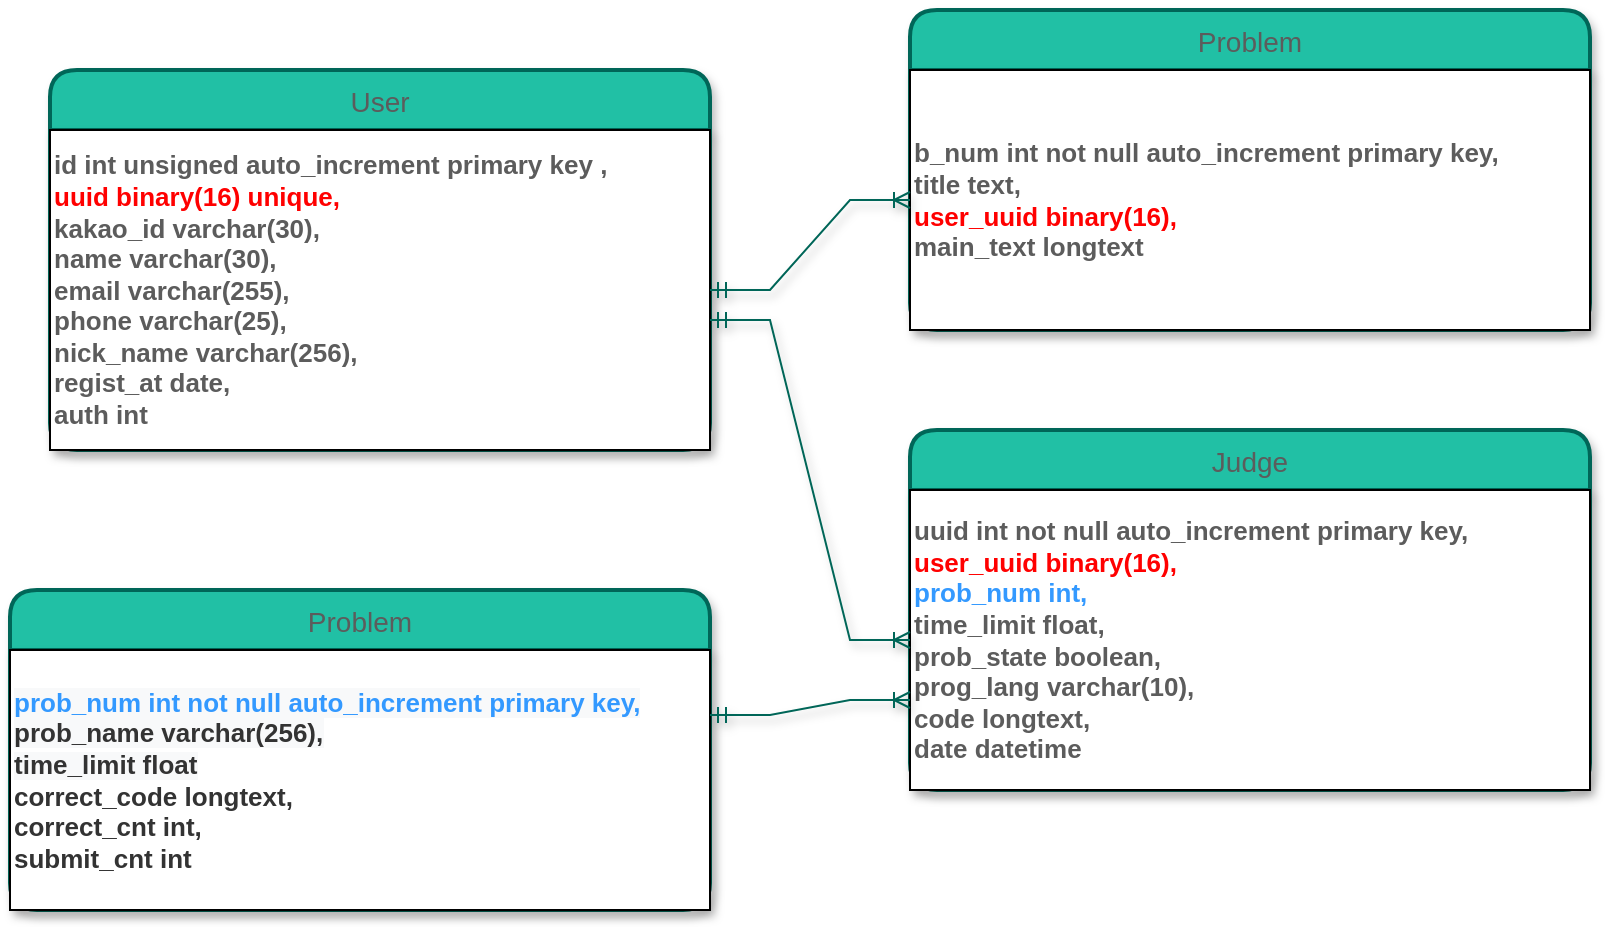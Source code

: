 <mxfile version="20.6.0" type="device"><diagram id="Athm4Xoyr03_HgBdIxYT" name="페이지-1"><mxGraphModel dx="1251" dy="750" grid="1" gridSize="10" guides="1" tooltips="1" connect="1" arrows="1" fold="1" page="1" pageScale="1" pageWidth="827" pageHeight="1169" math="0" shadow="0"><root><mxCell id="0"/><mxCell id="1" parent="0"/><mxCell id="JXrApCkvA1infetjcOhq-44" value="User" style="swimlane;childLayout=stackLayout;horizontal=1;startSize=30;horizontalStack=0;rounded=1;fontSize=14;fontStyle=0;strokeWidth=2;resizeParent=0;resizeLast=1;shadow=1;dashed=0;align=center;fillColor=#21C0A5;strokeColor=#006658;fontColor=#5C5C5C;" parent="1" vertex="1"><mxGeometry x="50" y="390" width="330" height="190" as="geometry"><mxRectangle x="90" y="390" width="70" height="30" as="alternateBounds"/></mxGeometry></mxCell><mxCell id="PaIBQqcdKbbaV4iRUl5U-17" value="&lt;b&gt;&lt;span style=&quot;color: rgb(92, 92, 92); font-size: 13px;&quot;&gt;id int unsigned auto_increment primary key ,&lt;/span&gt;&lt;br style=&quot;padding: 0px; margin: 0px; color: rgb(92, 92, 92); font-size: 13px;&quot;&gt;&lt;span style=&quot;font-size: 13px;&quot;&gt;uuid binary(16) unique,&lt;/span&gt;&lt;br style=&quot;padding: 0px; margin: 0px; font-size: 13px;&quot;&gt;&lt;span style=&quot;color: rgb(92, 92, 92); font-size: 13px;&quot;&gt;kakao_id varchar(30),&lt;/span&gt;&lt;br style=&quot;padding: 0px; margin: 0px; color: rgb(92, 92, 92); font-size: 13px;&quot;&gt;&lt;span style=&quot;color: rgb(92, 92, 92); font-size: 13px;&quot;&gt;name varchar(30),&lt;/span&gt;&lt;br style=&quot;padding: 0px; margin: 0px; color: rgb(92, 92, 92); font-size: 13px;&quot;&gt;&lt;span style=&quot;color: rgb(92, 92, 92); font-size: 13px;&quot;&gt;email varchar(255),&lt;/span&gt;&lt;br style=&quot;padding: 0px; margin: 0px; color: rgb(92, 92, 92); font-size: 13px;&quot;&gt;&lt;span style=&quot;color: rgb(92, 92, 92); font-size: 13px;&quot;&gt;phone varchar(25),&lt;/span&gt;&lt;br style=&quot;padding: 0px; margin: 0px; color: rgb(92, 92, 92); font-size: 13px;&quot;&gt;&lt;span style=&quot;color: rgb(92, 92, 92); font-size: 13px;&quot;&gt;nick_name varchar(256),&lt;/span&gt;&lt;br style=&quot;padding: 0px; margin: 0px; color: rgb(92, 92, 92); font-size: 13px;&quot;&gt;&lt;span style=&quot;color: rgb(92, 92, 92); font-size: 13px;&quot;&gt;regist_at date,&lt;/span&gt;&lt;br style=&quot;padding: 0px; margin: 0px; color: rgb(92, 92, 92); font-size: 13px;&quot;&gt;&lt;span style=&quot;color: rgb(92, 92, 92); font-size: 13px;&quot;&gt;auth int&lt;/span&gt;&lt;/b&gt;" style="rounded=0;whiteSpace=wrap;html=1;fontColor=#FF0000;align=left;shadow=1;" parent="JXrApCkvA1infetjcOhq-44" vertex="1"><mxGeometry y="30" width="330" height="160" as="geometry"/></mxCell><mxCell id="JXrApCkvA1infetjcOhq-47" value="Judge" style="swimlane;childLayout=stackLayout;horizontal=1;startSize=30;horizontalStack=0;rounded=1;fontSize=14;fontStyle=0;strokeWidth=2;resizeParent=0;resizeLast=1;shadow=1;dashed=0;align=center;fillColor=#21C0A5;strokeColor=#006658;fontColor=#5C5C5C;" parent="1" vertex="1"><mxGeometry x="480" y="570" width="340" height="180" as="geometry"><mxRectangle x="480" y="395" width="80" height="30" as="alternateBounds"/></mxGeometry></mxCell><mxCell id="PaIBQqcdKbbaV4iRUl5U-18" value="&lt;b&gt;&lt;span style=&quot;color: rgb(92, 92, 92); font-size: 13px;&quot;&gt;uuid int not null auto_increment primary key,&lt;/span&gt;&lt;br style=&quot;color: rgb(92, 92, 92); font-size: 13px;&quot;&gt;&lt;span style=&quot;font-size: 13px;&quot;&gt;user_uuid binary(16),&amp;nbsp;&lt;/span&gt;&lt;br style=&quot;font-size: 13px;&quot;&gt;&lt;font color=&quot;#3399ff&quot;&gt;&lt;span style=&quot;font-size: 13px;&quot;&gt;prob_num int,&lt;/span&gt;&lt;br style=&quot;font-size: 13px;&quot;&gt;&lt;/font&gt;&lt;span style=&quot;color: rgb(92, 92, 92); font-size: 13px;&quot;&gt;time_limit float,&lt;/span&gt;&lt;br style=&quot;color: rgb(92, 92, 92); font-size: 13px;&quot;&gt;&lt;span style=&quot;color: rgb(92, 92, 92); font-size: 13px;&quot;&gt;prob_state boolean,&lt;/span&gt;&lt;br style=&quot;color: rgb(92, 92, 92); font-size: 13px;&quot;&gt;&lt;span style=&quot;color: rgb(92, 92, 92); font-size: 13px;&quot;&gt;prog_lang varchar(10),&lt;/span&gt;&lt;br style=&quot;color: rgb(92, 92, 92); font-size: 13px;&quot;&gt;&lt;span style=&quot;color: rgb(92, 92, 92); font-size: 13px;&quot;&gt;code longtext,&lt;/span&gt;&lt;br style=&quot;color: rgb(92, 92, 92); font-size: 13px;&quot;&gt;&lt;span style=&quot;color: rgb(92, 92, 92); font-size: 13px;&quot;&gt;date datetime&lt;/span&gt;&lt;/b&gt;" style="rounded=0;whiteSpace=wrap;html=1;fontColor=#FF0000;align=left;shadow=1;" parent="JXrApCkvA1infetjcOhq-47" vertex="1"><mxGeometry y="30" width="340" height="150" as="geometry"/></mxCell><mxCell id="JXrApCkvA1infetjcOhq-50" value="Problem" style="swimlane;childLayout=stackLayout;horizontal=1;startSize=30;horizontalStack=0;rounded=1;fontSize=14;fontStyle=0;strokeWidth=2;resizeParent=0;resizeLast=1;shadow=1;dashed=0;align=center;fillColor=#21C0A5;strokeColor=#006658;fontColor=#5C5C5C;" parent="1" vertex="1"><mxGeometry x="30" y="650" width="350" height="160" as="geometry"/></mxCell><mxCell id="PaIBQqcdKbbaV4iRUl5U-23" value="&lt;span style=&quot;font-family: Helvetica; font-size: 13px; font-style: normal; font-variant-ligatures: normal; font-variant-caps: normal; letter-spacing: normal; orphans: 2; text-indent: 0px; text-transform: none; widows: 2; word-spacing: 0px; -webkit-text-stroke-width: 0px; background-color: rgb(248, 249, 250); text-decoration-thickness: initial; text-decoration-style: initial; text-decoration-color: initial; float: none; display: inline !important;&quot;&gt;prob_num int not null auto_increment primary key,&lt;/span&gt;&lt;br style=&quot;padding: 0px; margin: 0px; font-family: Helvetica; font-size: 13px; font-style: normal; font-variant-ligatures: normal; font-variant-caps: normal; letter-spacing: normal; orphans: 2; text-indent: 0px; text-transform: none; widows: 2; word-spacing: 0px; -webkit-text-stroke-width: 0px; background-color: rgb(248, 249, 250); text-decoration-thickness: initial; text-decoration-style: initial; text-decoration-color: initial;&quot;&gt;&lt;span style=&quot;color: rgb(51, 51, 51); font-family: Helvetica; font-size: 13px; font-style: normal; font-variant-ligatures: normal; font-variant-caps: normal; letter-spacing: normal; orphans: 2; text-indent: 0px; text-transform: none; widows: 2; word-spacing: 0px; -webkit-text-stroke-width: 0px; background-color: rgb(248, 249, 250); text-decoration-thickness: initial; text-decoration-style: initial; text-decoration-color: initial; float: none; display: inline !important;&quot;&gt;prob_name varchar(256),&lt;/span&gt;&lt;br style=&quot;padding: 0px; margin: 0px; font-family: Helvetica; font-size: 13px; font-style: normal; font-variant-ligatures: normal; font-variant-caps: normal; letter-spacing: normal; orphans: 2; text-indent: 0px; text-transform: none; widows: 2; word-spacing: 0px; -webkit-text-stroke-width: 0px; background-color: rgb(248, 249, 250); text-decoration-thickness: initial; text-decoration-style: initial; text-decoration-color: initial;&quot;&gt;&lt;span style=&quot;orphans: 2; text-indent: 0px; widows: 2; background-color: rgb(248, 249, 250); text-decoration-thickness: initial; text-decoration-style: initial; text-decoration-color: initial; float: none; display: inline !important;&quot;&gt;&lt;font color=&quot;#333333&quot;&gt;&lt;span style=&quot;font-size: 13px;&quot;&gt;time_limit float&lt;/span&gt;&lt;/font&gt;&lt;br&gt;&lt;div style=&quot;&quot;&gt;&lt;font color=&quot;#333333&quot;&gt;&lt;span style=&quot;font-size: 13px;&quot;&gt;correct_code longtext,&lt;/span&gt;&lt;/font&gt;&lt;/div&gt;&lt;div style=&quot;&quot;&gt;&lt;font color=&quot;#333333&quot;&gt;&lt;span style=&quot;font-size: 13px;&quot;&gt;correct_cnt int,&lt;/span&gt;&lt;/font&gt;&lt;/div&gt;&lt;div style=&quot;&quot;&gt;&lt;font color=&quot;#333333&quot;&gt;&lt;span style=&quot;font-size: 13px;&quot;&gt;submit_cnt int&lt;/span&gt;&lt;/font&gt;&lt;/div&gt;&lt;/span&gt;" style="rounded=0;whiteSpace=wrap;html=1;fontColor=#3399FF;fontStyle=1;align=left;shadow=1;" parent="JXrApCkvA1infetjcOhq-50" vertex="1"><mxGeometry y="30" width="350" height="130" as="geometry"/></mxCell><mxCell id="JXrApCkvA1infetjcOhq-57" value="" style="edgeStyle=entityRelationEdgeStyle;fontSize=12;html=1;endArrow=ERoneToMany;startArrow=ERmandOne;rounded=0;exitX=1;exitY=0.5;exitDx=0;exitDy=0;entryX=0;entryY=0.5;entryDx=0;entryDy=0;strokeColor=#006658;fontColor=#5C5C5C;shadow=1;" parent="1" target="PaIBQqcdKbbaV4iRUl5U-18" edge="1"><mxGeometry width="100" height="100" relative="1" as="geometry"><mxPoint x="380" y="515" as="sourcePoint"/><mxPoint x="480" y="500" as="targetPoint"/></mxGeometry></mxCell><mxCell id="JXrApCkvA1infetjcOhq-58" value="" style="edgeStyle=entityRelationEdgeStyle;fontSize=12;html=1;endArrow=ERoneToMany;startArrow=ERmandOne;rounded=0;exitX=1;exitY=0.25;exitDx=0;exitDy=0;entryX=0;entryY=0.75;entryDx=0;entryDy=0;strokeColor=#006658;fontColor=#5C5C5C;shadow=1;" parent="1" source="PaIBQqcdKbbaV4iRUl5U-23" target="JXrApCkvA1infetjcOhq-47" edge="1"><mxGeometry width="100" height="100" relative="1" as="geometry"><mxPoint x="380" y="710" as="sourcePoint"/><mxPoint x="490" y="510" as="targetPoint"/></mxGeometry></mxCell><mxCell id="5z4SMAi-0-eBFGhHsVfY-2" value="Problem" style="swimlane;childLayout=stackLayout;horizontal=1;startSize=30;horizontalStack=0;rounded=1;fontSize=14;fontStyle=0;strokeWidth=2;resizeParent=0;resizeLast=1;shadow=1;dashed=0;align=center;fillColor=#21C0A5;strokeColor=#006658;fontColor=#5C5C5C;" parent="1" vertex="1"><mxGeometry x="480" y="360" width="340" height="160" as="geometry"/></mxCell><mxCell id="5z4SMAi-0-eBFGhHsVfY-3" value="&lt;div&gt;&lt;span style=&quot;font-size: 13px;&quot;&gt;&lt;font color=&quot;#5c5c5c&quot;&gt;b_num int not null auto_increment primary key,&lt;/font&gt;&lt;/span&gt;&lt;/div&gt;&lt;div&gt;&lt;span style=&quot;font-size: 13px;&quot;&gt;&lt;font color=&quot;#5c5c5c&quot;&gt;title text,&lt;/font&gt;&lt;/span&gt;&lt;/div&gt;&lt;div&gt;&lt;span style=&quot;font-size: 13px;&quot;&gt;&lt;font color=&quot;#ff0000&quot;&gt;user_uuid binary(16),&lt;/font&gt;&lt;/span&gt;&lt;/div&gt;&lt;div&gt;&lt;span style=&quot;font-size: 13px;&quot;&gt;&lt;font color=&quot;#5c5c5c&quot;&gt;&#9;main_text longtext&lt;/font&gt;&lt;/span&gt;&lt;/div&gt;" style="rounded=0;whiteSpace=wrap;html=1;fontColor=#3399FF;fontStyle=1;align=left;shadow=1;" parent="5z4SMAi-0-eBFGhHsVfY-2" vertex="1"><mxGeometry y="30" width="340" height="130" as="geometry"/></mxCell><mxCell id="CqKHtVKxGYa7ywXkAYbb-1" value="" style="edgeStyle=entityRelationEdgeStyle;fontSize=12;html=1;endArrow=ERoneToMany;startArrow=ERmandOne;rounded=0;exitX=1;exitY=0.5;exitDx=0;exitDy=0;entryX=0;entryY=0.5;entryDx=0;entryDy=0;strokeColor=#006658;fontColor=#5C5C5C;shadow=1;" edge="1" parent="1" source="PaIBQqcdKbbaV4iRUl5U-17" target="5z4SMAi-0-eBFGhHsVfY-3"><mxGeometry width="100" height="100" relative="1" as="geometry"><mxPoint x="390" y="525" as="sourcePoint"/><mxPoint x="490" y="685" as="targetPoint"/></mxGeometry></mxCell></root></mxGraphModel></diagram></mxfile>